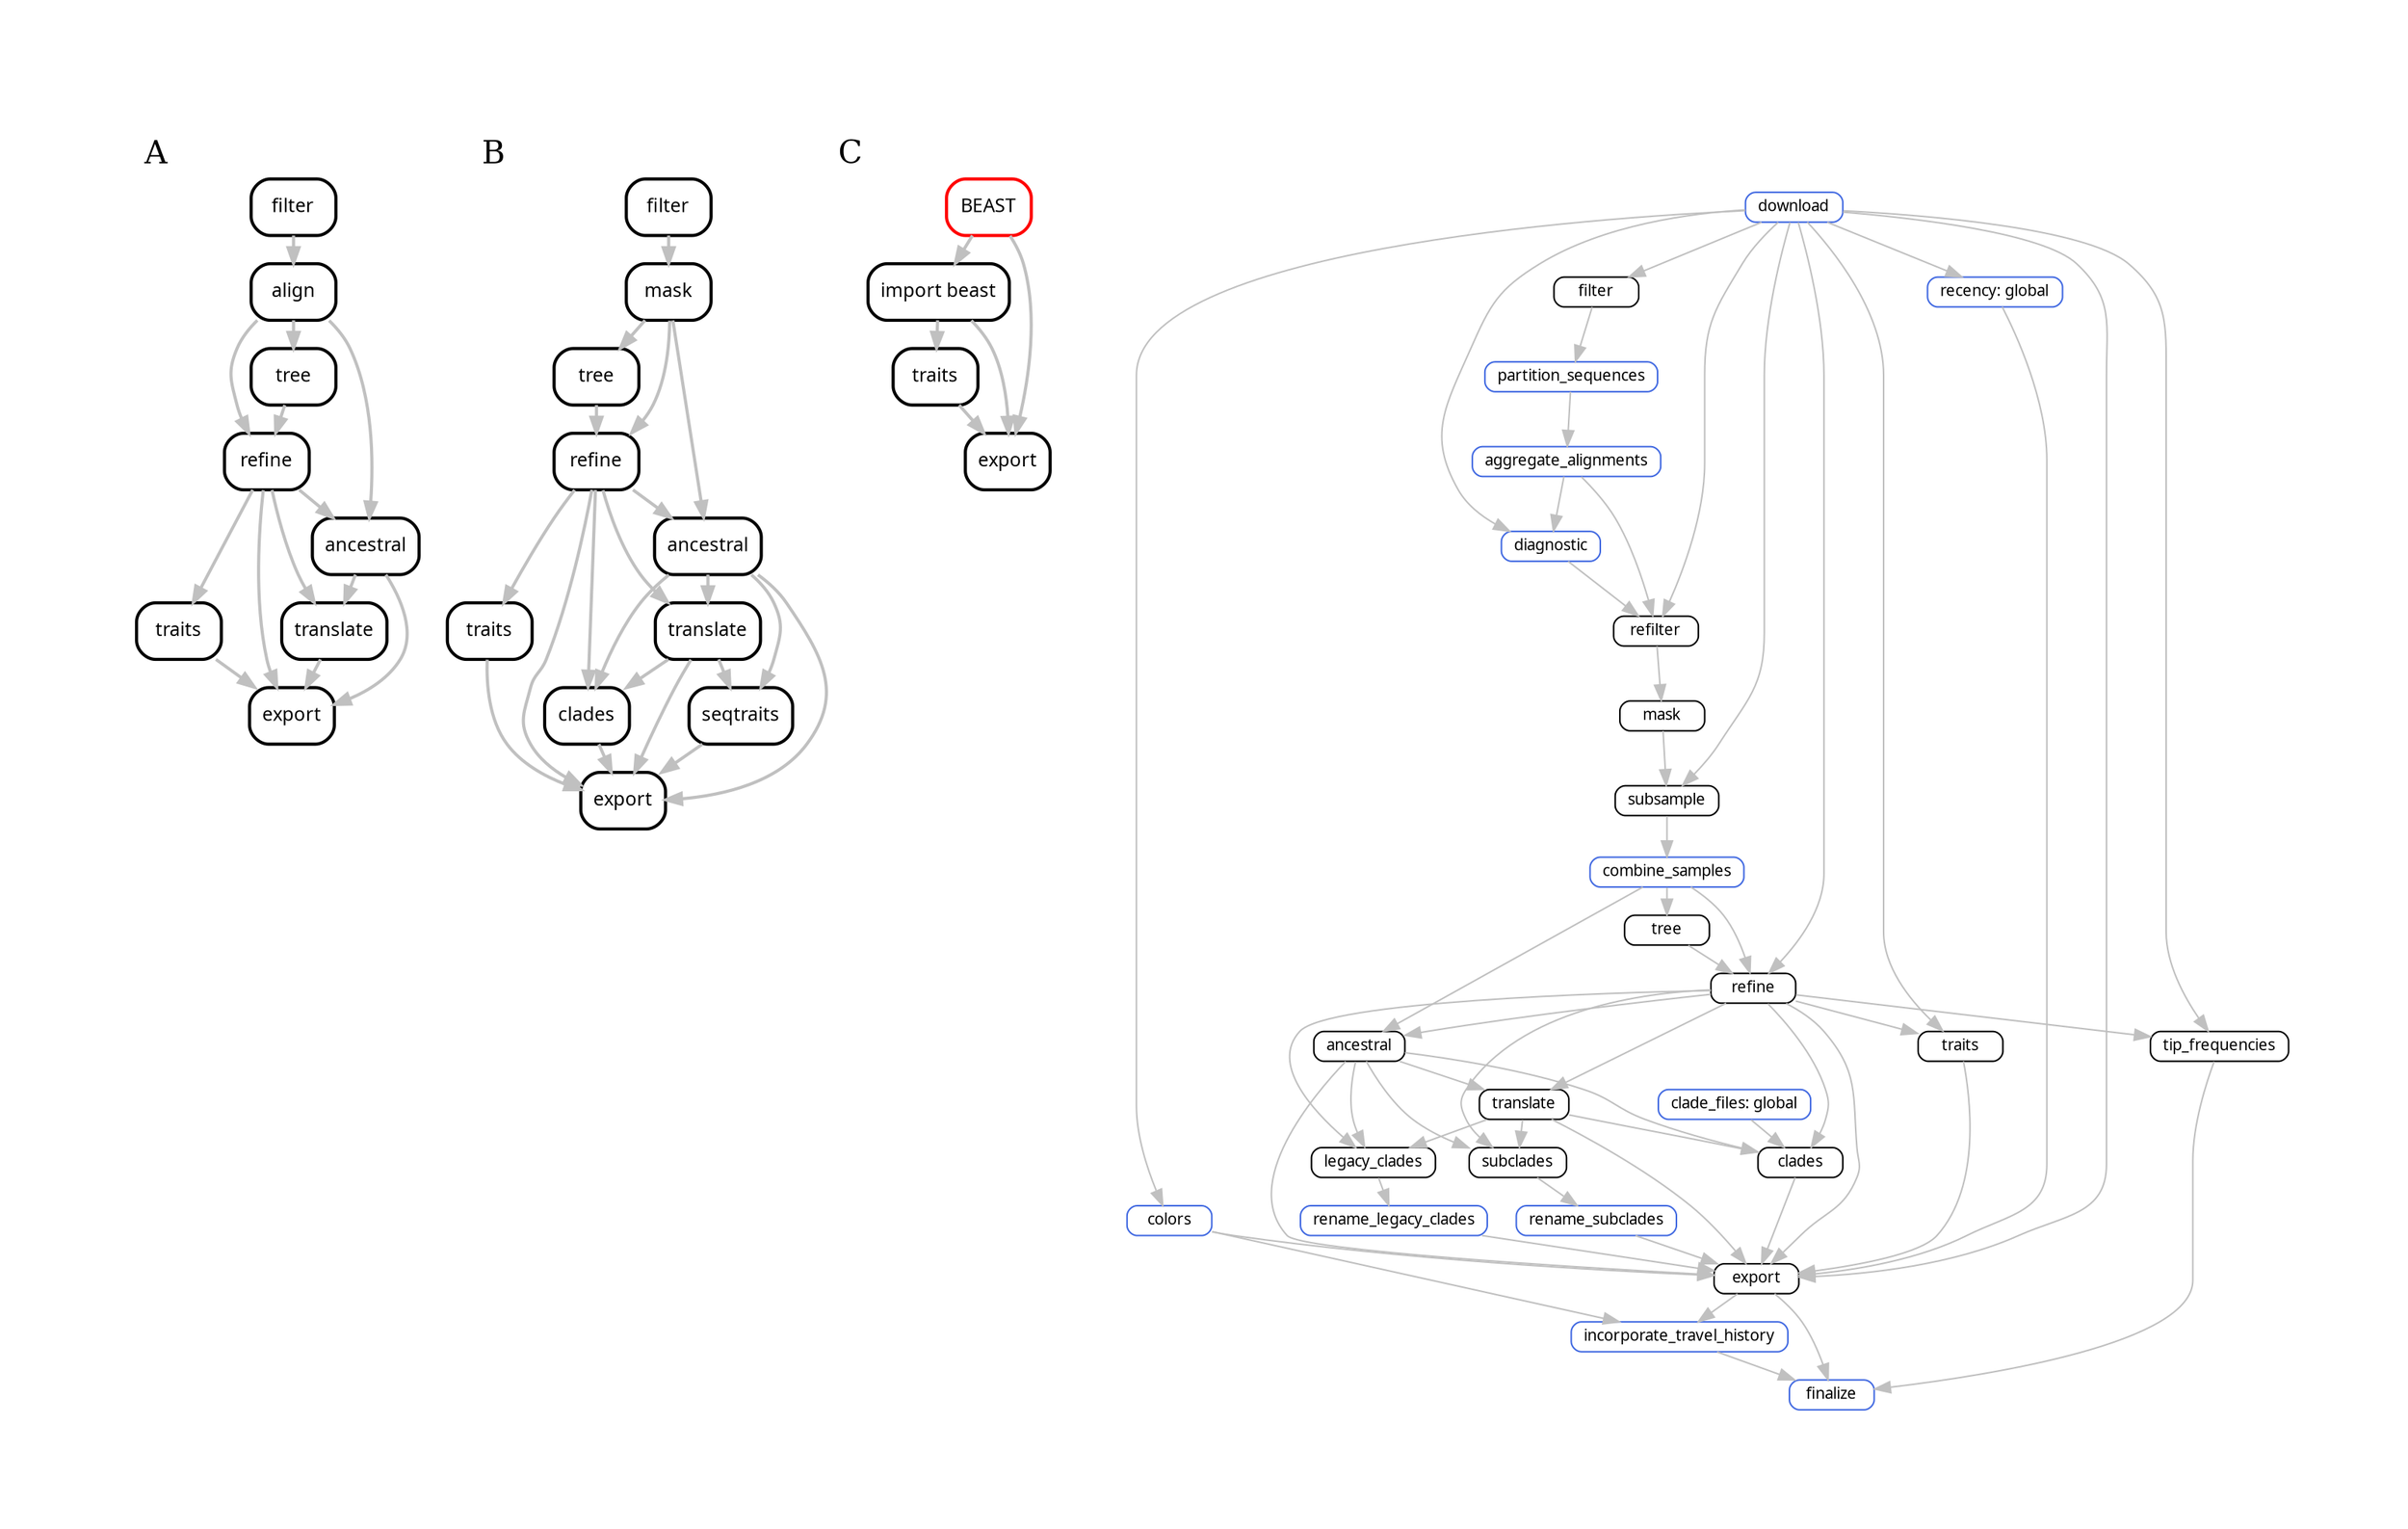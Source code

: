 digraph G {
    graph[margin=1];

    subgraph cluster_zika_snakemake_dag {
        graph[bgcolor=white, color=white, margin=0, center=true, label="A                          ", labeljus=left, labelloc=top, fontsize=20, size=2.25];
        node[shape=box, style=rounded, fontname=sans, fontsize=12, penwidth=2];
        edge[penwidth=2, color=grey];
        z1[label = "export", color = "0.0 0.0 0.0", style="rounded"];
        z2[label = "refine", color = "0.0 0.0 0.0", style="rounded"];
        z3[label = "traits", color = "0.0 0.0 0.0", style="rounded"];
        z4[label = "ancestral", color = "0.0 0.0 0.0", style="rounded"];
        z5[label = "translate", color = "0.0 0.0 0.0", style="rounded"];
        z6[label = "tree", color = "0.0 0.0 0.0", style="rounded"];
        z7[label = "align", color = "0.0 0.0 0.0", style="rounded"];
        z8[label = "filter", color = "0.0 0.0 0.0", style="rounded"];
        z2 -> z1
        z3 -> z1
        z4 -> z1
        z5 -> z1
        z6 -> z2
        z7 -> z2
        z2 -> z3
        z2 -> z4
        z7 -> z4
        z2 -> z5
        z4 -> z5
        z7 -> z6
        z8 -> z7
    }

    subgraph cluster_tb_snakemake_dag {
        graph[bgcolor=white, color=white, margin=0, center=true, label="B                              ", labeljus=left, labelloc=top, fontsize=20, size=2.25];
        node[shape=box, style=rounded, fontname=sans, fontsize=12, penwidth=2];
        edge[penwidth=2, color=grey];
        t1[label = "export", color = "0.0 0.0 0.0", style="rounded"];
        t2[label = "refine", color = "0.0 0.0 0.0", style="rounded"];
        t3[label = "traits", color = "0.0 0.0 0.0", style="rounded"];
        t4[label = "ancestral", color = "0.0 0.0 0.0", style="rounded"];
        t5[label = "translate", color = "0.0 0.0 0.0", style="rounded"];
        t6[label = "seqtraits", color = "0.0 0.0 0.0", style="rounded"];
        t7[label = "clades", color = "0.0 0.0 0.0", style="rounded"];
        t8[label = "tree", color = "0.0 0.0 0.0", style="rounded"];
        t9[label = "mask", color = "0.0 0.0 0.0", style="rounded"];
        t10[label = "filter", color = "0.0 0.0 0.0", style="rounded"];
        t2 -> t1
        t3 -> t1
        t4 -> t1
        t5 -> t1
        t6 -> t1
        t7 -> t1
        t8 -> t2
        t9 -> t2
        t2 -> t3
        t2 -> t4
        t9 -> t4
        t2 -> t5
        t4 -> t5
        t4 -> t6
        t5 -> t6
        t2 -> t7
        t5 -> t7
        t4 -> t7
        t9 -> t8
        t10 -> t9
    }

    subgraph cluster_beast{
        graph[bgcolor=white, color=white, margin=0, center=true, label="C                          ", labeljus=left, labelloc=top, fontsize=20, size=2.25];
        node[shape=box, style=rounded, fontname=sans, fontsize=12, penwidth=2];
        edge[penwidth=2, color=grey];
        b1[label = "BEAST", color = "red", style="rounded"];
        b2[label = "import beast", color = "0.0 0.0 0.0", style="rounded"];
        b3[label = "traits", color = "0.0 0.0 0.0", style="rounded"];
        b5[label = "export", color = "0.0 0.0 0.0", style="rounded"];
        b1 -> b2
        b1 -> b5
        b2 -> b5
        b2 -> b3
        b3 -> b5
    }

    subgraph ncov_pipeline {
        graph[bgcolor=white, ranksep=0.1, color=white, margin=0, center=true, label="D                                                                         ", labeljus=left, labelloc=top, fontsize=20, size=2.25];
        node[shape=box, style=rounded, fontname=sans, fontsize=10, penwidth=1, height=0.25];
        edge[penwidth=1, color=grey];
        0[label = "finalize", color = "royalblue", style="rounded"];
        1[label = "incorporate_travel_history", color = "royalblue", style="rounded"];
        2[label = "tip_frequencies", color = "0.0 0.0 0.0", style="rounded"];
        3[label = "export", color = "0.0 0.0 0.0", style="rounded"];
        4[label = "colors", color = "royalblue", style="rounded"];
        5[label = "refine", color = "0.0 0.0 0.0", style="rounded"];
        6[label = "download", color = "royalblue", style="rounded"];
        7[label = "ancestral", color = "0.0 0.0 0.0", style="rounded"];
        8[label = "translate", color = "0.0 0.0 0.0", style="rounded"];
        9[label = "rename_legacy_clades", color = "royalblue", style="rounded"];
        10[label = "rename_subclades", color = "royalblue", style="rounded"];
        11[label = "clades", color = "0.0 0.0 0.0", style="rounded"];
        12[label = "recency: global", color = "royalblue", style="rounded"];
        13[label = "traits", color = "0.0 0.0 0.0", style="rounded"];
        14[label = "tree", color = "0.0 0.0 0.0", style="rounded"];
        15[label = "combine_samples", color = "royalblue", style="rounded"];
        16[label = "legacy_clades", color = "0.0 0.0 0.0", style="rounded"];
        17[label = "subclades", color = "0.0 0.0 0.0", style="rounded"];
        18[label = "clade_files: global", color = "royalblue", style="rounded"];
        19[label = "subsample", color = "0.0 0.0 0.0", style="rounded"];
        20[label = "mask", color = "0.0 0.0 0.0", style="rounded"];
        21[label = "refilter", color = "0.0 0.0 0.0", style="rounded"];
        22[label = "aggregate_alignments", color = "royalblue", style="rounded"];
        23[label = "diagnostic", color = "royalblue", style="rounded"];
        24[label = "partition_sequences", color = "royalblue", style="rounded"];
        25[label = "filter", color = "0.0 0.0 0.0", style="rounded"];
        1 -> 0
        2 -> 0
        3 -> 0
        3 -> 1
        4 -> 1
        5 -> 2
        6 -> 2
        5 -> 3
        6 -> 3
        7 -> 3
        8 -> 3
        9 -> 3
        10 -> 3
        11 -> 3
        12 -> 3
        13 -> 3
        4 -> 3
        6 -> 4
        14 -> 5
        15 -> 5
        6 -> 5
        5 -> 7
        15 -> 7
        5 -> 8
        7 -> 8
        16 -> 9
        17 -> 10
        5 -> 11
        8 -> 11
        7 -> 11
        18 -> 11
        6 -> 12
        5 -> 13
        6 -> 13
        15 -> 14
        19 -> 15
        5 -> 16
        8 -> 16
        7 -> 16
        5 -> 17
        8 -> 17
        7 -> 17
        20 -> 19
        6 -> 19
        21 -> 20
        22 -> 21
        6 -> 21
        23 -> 21
        24 -> 22
        22 -> 23
        6 -> 23
        25 -> 24
        6 -> 25
    }            

}
